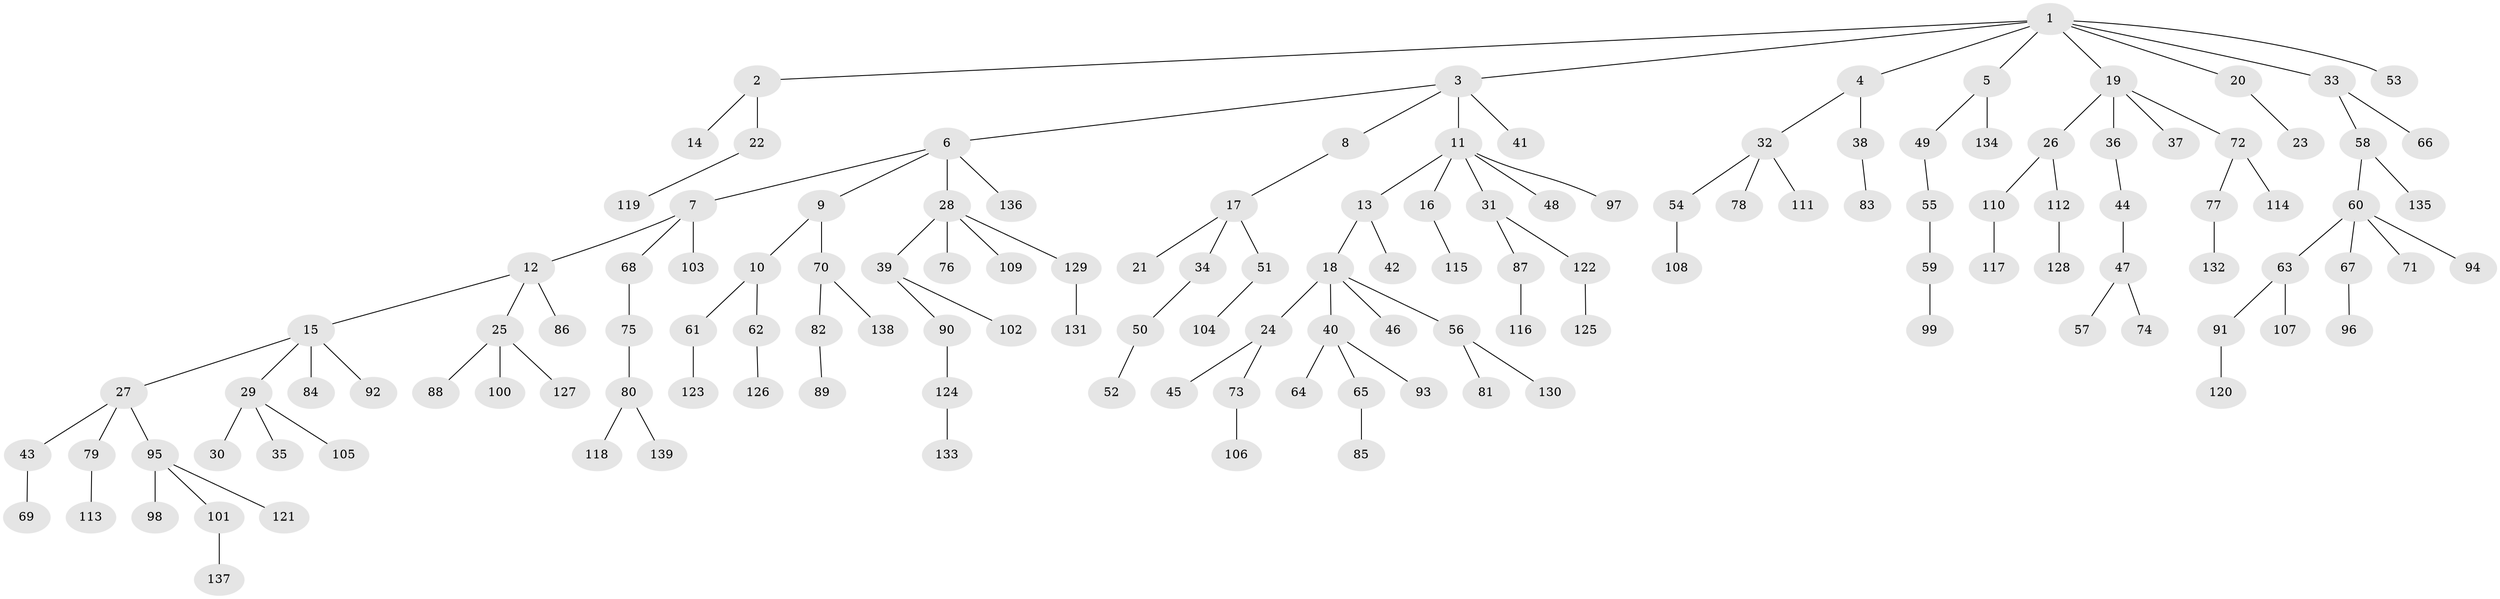 // coarse degree distribution, {1: 0.926829268292683, 4: 0.024390243902439025, 2: 0.024390243902439025, 36: 0.024390243902439025}
// Generated by graph-tools (version 1.1) at 2025/56/03/04/25 21:56:48]
// undirected, 139 vertices, 138 edges
graph export_dot {
graph [start="1"]
  node [color=gray90,style=filled];
  1;
  2;
  3;
  4;
  5;
  6;
  7;
  8;
  9;
  10;
  11;
  12;
  13;
  14;
  15;
  16;
  17;
  18;
  19;
  20;
  21;
  22;
  23;
  24;
  25;
  26;
  27;
  28;
  29;
  30;
  31;
  32;
  33;
  34;
  35;
  36;
  37;
  38;
  39;
  40;
  41;
  42;
  43;
  44;
  45;
  46;
  47;
  48;
  49;
  50;
  51;
  52;
  53;
  54;
  55;
  56;
  57;
  58;
  59;
  60;
  61;
  62;
  63;
  64;
  65;
  66;
  67;
  68;
  69;
  70;
  71;
  72;
  73;
  74;
  75;
  76;
  77;
  78;
  79;
  80;
  81;
  82;
  83;
  84;
  85;
  86;
  87;
  88;
  89;
  90;
  91;
  92;
  93;
  94;
  95;
  96;
  97;
  98;
  99;
  100;
  101;
  102;
  103;
  104;
  105;
  106;
  107;
  108;
  109;
  110;
  111;
  112;
  113;
  114;
  115;
  116;
  117;
  118;
  119;
  120;
  121;
  122;
  123;
  124;
  125;
  126;
  127;
  128;
  129;
  130;
  131;
  132;
  133;
  134;
  135;
  136;
  137;
  138;
  139;
  1 -- 2;
  1 -- 3;
  1 -- 4;
  1 -- 5;
  1 -- 19;
  1 -- 20;
  1 -- 33;
  1 -- 53;
  2 -- 14;
  2 -- 22;
  3 -- 6;
  3 -- 8;
  3 -- 11;
  3 -- 41;
  4 -- 32;
  4 -- 38;
  5 -- 49;
  5 -- 134;
  6 -- 7;
  6 -- 9;
  6 -- 28;
  6 -- 136;
  7 -- 12;
  7 -- 68;
  7 -- 103;
  8 -- 17;
  9 -- 10;
  9 -- 70;
  10 -- 61;
  10 -- 62;
  11 -- 13;
  11 -- 16;
  11 -- 31;
  11 -- 48;
  11 -- 97;
  12 -- 15;
  12 -- 25;
  12 -- 86;
  13 -- 18;
  13 -- 42;
  15 -- 27;
  15 -- 29;
  15 -- 84;
  15 -- 92;
  16 -- 115;
  17 -- 21;
  17 -- 34;
  17 -- 51;
  18 -- 24;
  18 -- 40;
  18 -- 46;
  18 -- 56;
  19 -- 26;
  19 -- 36;
  19 -- 37;
  19 -- 72;
  20 -- 23;
  22 -- 119;
  24 -- 45;
  24 -- 73;
  25 -- 88;
  25 -- 100;
  25 -- 127;
  26 -- 110;
  26 -- 112;
  27 -- 43;
  27 -- 79;
  27 -- 95;
  28 -- 39;
  28 -- 76;
  28 -- 109;
  28 -- 129;
  29 -- 30;
  29 -- 35;
  29 -- 105;
  31 -- 87;
  31 -- 122;
  32 -- 54;
  32 -- 78;
  32 -- 111;
  33 -- 58;
  33 -- 66;
  34 -- 50;
  36 -- 44;
  38 -- 83;
  39 -- 90;
  39 -- 102;
  40 -- 64;
  40 -- 65;
  40 -- 93;
  43 -- 69;
  44 -- 47;
  47 -- 57;
  47 -- 74;
  49 -- 55;
  50 -- 52;
  51 -- 104;
  54 -- 108;
  55 -- 59;
  56 -- 81;
  56 -- 130;
  58 -- 60;
  58 -- 135;
  59 -- 99;
  60 -- 63;
  60 -- 67;
  60 -- 71;
  60 -- 94;
  61 -- 123;
  62 -- 126;
  63 -- 91;
  63 -- 107;
  65 -- 85;
  67 -- 96;
  68 -- 75;
  70 -- 82;
  70 -- 138;
  72 -- 77;
  72 -- 114;
  73 -- 106;
  75 -- 80;
  77 -- 132;
  79 -- 113;
  80 -- 118;
  80 -- 139;
  82 -- 89;
  87 -- 116;
  90 -- 124;
  91 -- 120;
  95 -- 98;
  95 -- 101;
  95 -- 121;
  101 -- 137;
  110 -- 117;
  112 -- 128;
  122 -- 125;
  124 -- 133;
  129 -- 131;
}
